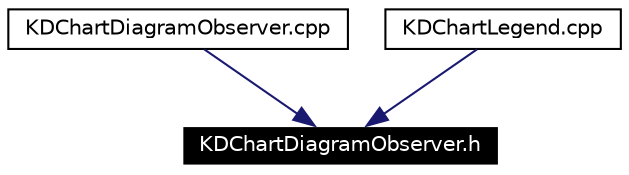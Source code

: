 digraph G
{
  edge [fontname="Helvetica",fontsize=10,labelfontname="Helvetica",labelfontsize=10];
  node [fontname="Helvetica",fontsize=10,shape=record];
  Node1484 [label="KDChartDiagramObserver.h",height=0.2,width=0.4,color="white", fillcolor="black", style="filled" fontcolor="white"];
  Node1485 -> Node1484 [color="midnightblue",fontsize=10,style="solid",fontname="Helvetica"];
  Node1485 [label="KDChartDiagramObserver.cpp",height=0.2,width=0.4,color="black",URL="$_k_d_chart_diagram_observer_8cpp.html"];
  Node1486 -> Node1484 [color="midnightblue",fontsize=10,style="solid",fontname="Helvetica"];
  Node1486 [label="KDChartLegend.cpp",height=0.2,width=0.4,color="black",URL="$_k_d_chart_legend_8cpp.html"];
}
